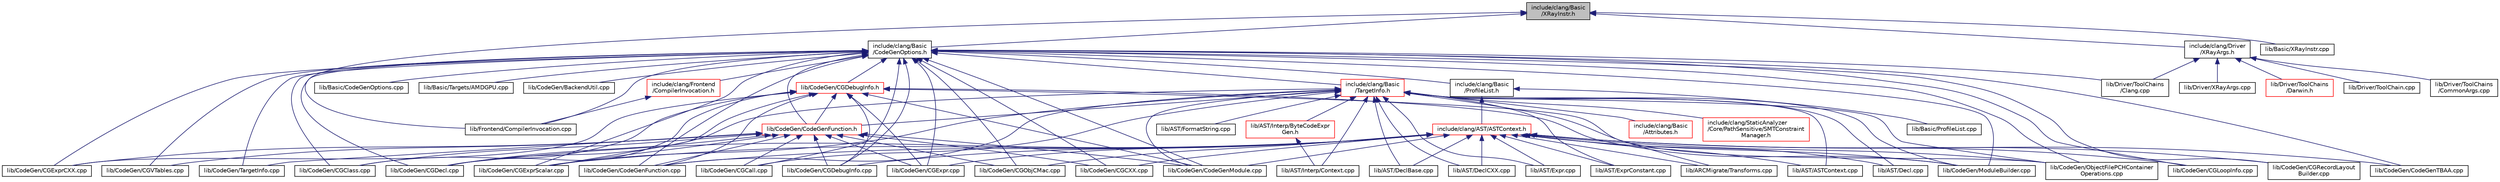 digraph "include/clang/Basic/XRayInstr.h"
{
 // LATEX_PDF_SIZE
  bgcolor="transparent";
  edge [fontname="Helvetica",fontsize="10",labelfontname="Helvetica",labelfontsize="10"];
  node [fontname="Helvetica",fontsize="10",shape=record];
  Node1 [label="include/clang/Basic\l/XRayInstr.h",height=0.2,width=0.4,color="black", fillcolor="grey75", style="filled", fontcolor="black",tooltip=" "];
  Node1 -> Node2 [dir="back",color="midnightblue",fontsize="10",style="solid",fontname="Helvetica"];
  Node2 [label="include/clang/Basic\l/CodeGenOptions.h",height=0.2,width=0.4,color="black",URL="$CodeGenOptions_8h.html",tooltip=" "];
  Node2 -> Node3 [dir="back",color="midnightblue",fontsize="10",style="solid",fontname="Helvetica"];
  Node3 [label="include/clang/Basic\l/ProfileList.h",height=0.2,width=0.4,color="black",URL="$ProfileList_8h.html",tooltip=" "];
  Node3 -> Node4 [dir="back",color="midnightblue",fontsize="10",style="solid",fontname="Helvetica"];
  Node4 [label="include/clang/AST/ASTContext.h",height=0.2,width=0.4,color="red",URL="$ASTContext_8h.html",tooltip=" "];
  Node4 -> Node202 [dir="back",color="midnightblue",fontsize="10",style="solid",fontname="Helvetica"];
  Node202 [label="lib/ARCMigrate/Transforms.cpp",height=0.2,width=0.4,color="black",URL="$Transforms_8cpp.html",tooltip=" "];
  Node4 -> Node67 [dir="back",color="midnightblue",fontsize="10",style="solid",fontname="Helvetica"];
  Node67 [label="lib/AST/ASTContext.cpp",height=0.2,width=0.4,color="black",URL="$ASTContext_8cpp.html",tooltip=" "];
  Node4 -> Node237 [dir="back",color="midnightblue",fontsize="10",style="solid",fontname="Helvetica"];
  Node237 [label="lib/AST/Decl.cpp",height=0.2,width=0.4,color="black",URL="$Decl_8cpp.html",tooltip=" "];
  Node4 -> Node64 [dir="back",color="midnightblue",fontsize="10",style="solid",fontname="Helvetica"];
  Node64 [label="lib/AST/DeclBase.cpp",height=0.2,width=0.4,color="black",URL="$DeclBase_8cpp.html",tooltip=" "];
  Node4 -> Node252 [dir="back",color="midnightblue",fontsize="10",style="solid",fontname="Helvetica"];
  Node252 [label="lib/AST/DeclCXX.cpp",height=0.2,width=0.4,color="black",URL="$DeclCXX_8cpp.html",tooltip=" "];
  Node4 -> Node100 [dir="back",color="midnightblue",fontsize="10",style="solid",fontname="Helvetica"];
  Node100 [label="lib/AST/Expr.cpp",height=0.2,width=0.4,color="black",URL="$Expr_8cpp.html",tooltip=" "];
  Node4 -> Node253 [dir="back",color="midnightblue",fontsize="10",style="solid",fontname="Helvetica"];
  Node253 [label="lib/AST/ExprConstant.cpp",height=0.2,width=0.4,color="black",URL="$ExprConstant_8cpp.html",tooltip=" "];
  Node4 -> Node123 [dir="back",color="midnightblue",fontsize="10",style="solid",fontname="Helvetica"];
  Node123 [label="lib/CodeGen/CGCXX.cpp",height=0.2,width=0.4,color="black",URL="$CGCXX_8cpp.html",tooltip=" "];
  Node4 -> Node114 [dir="back",color="midnightblue",fontsize="10",style="solid",fontname="Helvetica"];
  Node114 [label="lib/CodeGen/CGDebugInfo.cpp",height=0.2,width=0.4,color="black",URL="$CGDebugInfo_8cpp.html",tooltip=" "];
  Node4 -> Node115 [dir="back",color="midnightblue",fontsize="10",style="solid",fontname="Helvetica"];
  Node115 [label="lib/CodeGen/CGDecl.cpp",height=0.2,width=0.4,color="black",URL="$CGDecl_8cpp.html",tooltip=" "];
  Node4 -> Node127 [dir="back",color="midnightblue",fontsize="10",style="solid",fontname="Helvetica"];
  Node127 [label="lib/CodeGen/CGExpr.cpp",height=0.2,width=0.4,color="black",URL="$CGExpr_8cpp.html",tooltip=" "];
  Node4 -> Node131 [dir="back",color="midnightblue",fontsize="10",style="solid",fontname="Helvetica"];
  Node131 [label="lib/CodeGen/CGExprScalar.cpp",height=0.2,width=0.4,color="black",URL="$CGExprScalar_8cpp.html",tooltip=" "];
  Node4 -> Node734 [dir="back",color="midnightblue",fontsize="10",style="solid",fontname="Helvetica"];
  Node734 [label="lib/CodeGen/CGLoopInfo.cpp",height=0.2,width=0.4,color="black",URL="$CGLoopInfo_8cpp.html",tooltip=" "];
  Node4 -> Node116 [dir="back",color="midnightblue",fontsize="10",style="solid",fontname="Helvetica"];
  Node116 [label="lib/CodeGen/CGObjCMac.cpp",height=0.2,width=0.4,color="black",URL="$CGObjCMac_8cpp.html",tooltip=" "];
  Node4 -> Node135 [dir="back",color="midnightblue",fontsize="10",style="solid",fontname="Helvetica"];
  Node135 [label="lib/CodeGen/CGRecordLayout\lBuilder.cpp",height=0.2,width=0.4,color="black",URL="$CGRecordLayoutBuilder_8cpp.html",tooltip=" "];
  Node4 -> Node117 [dir="back",color="midnightblue",fontsize="10",style="solid",fontname="Helvetica"];
  Node117 [label="lib/CodeGen/CodeGenFunction.cpp",height=0.2,width=0.4,color="black",URL="$CodeGenFunction_8cpp.html",tooltip=" "];
  Node4 -> Node118 [dir="back",color="midnightblue",fontsize="10",style="solid",fontname="Helvetica"];
  Node118 [label="lib/CodeGen/CodeGenModule.cpp",height=0.2,width=0.4,color="black",URL="$CodeGenModule_8cpp.html",tooltip=" "];
  Node4 -> Node167 [dir="back",color="midnightblue",fontsize="10",style="solid",fontname="Helvetica"];
  Node167 [label="lib/CodeGen/CodeGenTBAA.cpp",height=0.2,width=0.4,color="black",URL="$CodeGenTBAA_8cpp.html",tooltip=" "];
  Node4 -> Node163 [dir="back",color="midnightblue",fontsize="10",style="solid",fontname="Helvetica"];
  Node163 [label="lib/CodeGen/ModuleBuilder.cpp",height=0.2,width=0.4,color="black",URL="$ModuleBuilder_8cpp.html",tooltip=" "];
  Node4 -> Node164 [dir="back",color="midnightblue",fontsize="10",style="solid",fontname="Helvetica"];
  Node164 [label="lib/CodeGen/ObjectFilePCHContainer\lOperations.cpp",height=0.2,width=0.4,color="black",URL="$ObjectFilePCHContainerOperations_8cpp.html",tooltip=" "];
  Node3 -> Node741 [dir="back",color="midnightblue",fontsize="10",style="solid",fontname="Helvetica"];
  Node741 [label="lib/Basic/ProfileList.cpp",height=0.2,width=0.4,color="black",URL="$ProfileList_8cpp.html",tooltip=" "];
  Node2 -> Node742 [dir="back",color="midnightblue",fontsize="10",style="solid",fontname="Helvetica"];
  Node742 [label="include/clang/Basic\l/TargetInfo.h",height=0.2,width=0.4,color="red",URL="$include_2clang_2Basic_2TargetInfo_8h.html",tooltip=" "];
  Node742 -> Node743 [dir="back",color="midnightblue",fontsize="10",style="solid",fontname="Helvetica"];
  Node743 [label="include/clang/Basic\l/Attributes.h",height=0.2,width=0.4,color="red",URL="$Attributes_8h.html",tooltip=" "];
  Node742 -> Node597 [dir="back",color="midnightblue",fontsize="10",style="solid",fontname="Helvetica"];
  Node597 [label="include/clang/StaticAnalyzer\l/Core/PathSensitive/SMTConstraint\lManager.h",height=0.2,width=0.4,color="red",URL="$SMTConstraintManager_8h.html",tooltip=" "];
  Node742 -> Node202 [dir="back",color="midnightblue",fontsize="10",style="solid",fontname="Helvetica"];
  Node742 -> Node67 [dir="back",color="midnightblue",fontsize="10",style="solid",fontname="Helvetica"];
  Node742 -> Node237 [dir="back",color="midnightblue",fontsize="10",style="solid",fontname="Helvetica"];
  Node742 -> Node64 [dir="back",color="midnightblue",fontsize="10",style="solid",fontname="Helvetica"];
  Node742 -> Node252 [dir="back",color="midnightblue",fontsize="10",style="solid",fontname="Helvetica"];
  Node742 -> Node100 [dir="back",color="midnightblue",fontsize="10",style="solid",fontname="Helvetica"];
  Node742 -> Node253 [dir="back",color="midnightblue",fontsize="10",style="solid",fontname="Helvetica"];
  Node742 -> Node718 [dir="back",color="midnightblue",fontsize="10",style="solid",fontname="Helvetica"];
  Node718 [label="lib/AST/FormatString.cpp",height=0.2,width=0.4,color="black",URL="$FormatString_8cpp.html",tooltip=" "];
  Node742 -> Node322 [dir="back",color="midnightblue",fontsize="10",style="solid",fontname="Helvetica"];
  Node322 [label="lib/AST/Interp/ByteCodeExpr\lGen.h",height=0.2,width=0.4,color="red",URL="$ByteCodeExprGen_8h.html",tooltip=" "];
  Node322 -> Node326 [dir="back",color="midnightblue",fontsize="10",style="solid",fontname="Helvetica"];
  Node326 [label="lib/AST/Interp/Context.cpp",height=0.2,width=0.4,color="black",URL="$Context_8cpp.html",tooltip=" "];
  Node742 -> Node326 [dir="back",color="midnightblue",fontsize="10",style="solid",fontname="Helvetica"];
  Node742 -> Node108 [dir="back",color="midnightblue",fontsize="10",style="solid",fontname="Helvetica"];
  Node108 [label="lib/CodeGen/CodeGenFunction.h",height=0.2,width=0.4,color="red",URL="$CodeGenFunction_8h.html",tooltip=" "];
  Node108 -> Node112 [dir="back",color="midnightblue",fontsize="10",style="solid",fontname="Helvetica"];
  Node112 [label="lib/CodeGen/CGCall.cpp",height=0.2,width=0.4,color="black",URL="$CGCall_8cpp.html",tooltip=" "];
  Node108 -> Node113 [dir="back",color="midnightblue",fontsize="10",style="solid",fontname="Helvetica"];
  Node113 [label="lib/CodeGen/CGClass.cpp",height=0.2,width=0.4,color="black",URL="$CGClass_8cpp.html",tooltip=" "];
  Node108 -> Node123 [dir="back",color="midnightblue",fontsize="10",style="solid",fontname="Helvetica"];
  Node108 -> Node114 [dir="back",color="midnightblue",fontsize="10",style="solid",fontname="Helvetica"];
  Node108 -> Node115 [dir="back",color="midnightblue",fontsize="10",style="solid",fontname="Helvetica"];
  Node108 -> Node127 [dir="back",color="midnightblue",fontsize="10",style="solid",fontname="Helvetica"];
  Node108 -> Node130 [dir="back",color="midnightblue",fontsize="10",style="solid",fontname="Helvetica"];
  Node130 [label="lib/CodeGen/CGExprCXX.cpp",height=0.2,width=0.4,color="black",URL="$CGExprCXX_8cpp.html",tooltip=" "];
  Node108 -> Node131 [dir="back",color="midnightblue",fontsize="10",style="solid",fontname="Helvetica"];
  Node108 -> Node116 [dir="back",color="midnightblue",fontsize="10",style="solid",fontname="Helvetica"];
  Node108 -> Node136 [dir="back",color="midnightblue",fontsize="10",style="solid",fontname="Helvetica"];
  Node136 [label="lib/CodeGen/CGVTables.cpp",height=0.2,width=0.4,color="black",URL="$CGVTables_8cpp.html",tooltip=" "];
  Node108 -> Node117 [dir="back",color="midnightblue",fontsize="10",style="solid",fontname="Helvetica"];
  Node108 -> Node118 [dir="back",color="midnightblue",fontsize="10",style="solid",fontname="Helvetica"];
  Node108 -> Node119 [dir="back",color="midnightblue",fontsize="10",style="solid",fontname="Helvetica"];
  Node119 [label="lib/CodeGen/TargetInfo.cpp",height=0.2,width=0.4,color="black",URL="$CodeGen_2TargetInfo_8cpp.html",tooltip=" "];
  Node742 -> Node112 [dir="back",color="midnightblue",fontsize="10",style="solid",fontname="Helvetica"];
  Node742 -> Node115 [dir="back",color="midnightblue",fontsize="10",style="solid",fontname="Helvetica"];
  Node742 -> Node131 [dir="back",color="midnightblue",fontsize="10",style="solid",fontname="Helvetica"];
  Node742 -> Node117 [dir="back",color="midnightblue",fontsize="10",style="solid",fontname="Helvetica"];
  Node742 -> Node118 [dir="back",color="midnightblue",fontsize="10",style="solid",fontname="Helvetica"];
  Node742 -> Node163 [dir="back",color="midnightblue",fontsize="10",style="solid",fontname="Helvetica"];
  Node742 -> Node164 [dir="back",color="midnightblue",fontsize="10",style="solid",fontname="Helvetica"];
  Node2 -> Node424 [dir="back",color="midnightblue",fontsize="10",style="solid",fontname="Helvetica"];
  Node424 [label="include/clang/Frontend\l/CompilerInvocation.h",height=0.2,width=0.4,color="red",URL="$CompilerInvocation_8h.html",tooltip=" "];
  Node424 -> Node436 [dir="back",color="midnightblue",fontsize="10",style="solid",fontname="Helvetica"];
  Node436 [label="lib/Frontend/CompilerInvocation.cpp",height=0.2,width=0.4,color="black",URL="$CompilerInvocation_8cpp.html",tooltip=" "];
  Node2 -> Node813 [dir="back",color="midnightblue",fontsize="10",style="solid",fontname="Helvetica"];
  Node813 [label="lib/Basic/CodeGenOptions.cpp",height=0.2,width=0.4,color="black",URL="$CodeGenOptions_8cpp.html",tooltip=" "];
  Node2 -> Node752 [dir="back",color="midnightblue",fontsize="10",style="solid",fontname="Helvetica"];
  Node752 [label="lib/Basic/Targets/AMDGPU.cpp",height=0.2,width=0.4,color="black",URL="$Basic_2Targets_2AMDGPU_8cpp.html",tooltip=" "];
  Node2 -> Node814 [dir="back",color="midnightblue",fontsize="10",style="solid",fontname="Helvetica"];
  Node814 [label="lib/CodeGen/BackendUtil.cpp",height=0.2,width=0.4,color="black",URL="$BackendUtil_8cpp.html",tooltip=" "];
  Node2 -> Node815 [dir="back",color="midnightblue",fontsize="10",style="solid",fontname="Helvetica"];
  Node815 [label="lib/CodeGen/CGDebugInfo.h",height=0.2,width=0.4,color="red",URL="$CGDebugInfo_8h.html",tooltip=" "];
  Node815 -> Node108 [dir="back",color="midnightblue",fontsize="10",style="solid",fontname="Helvetica"];
  Node815 -> Node113 [dir="back",color="midnightblue",fontsize="10",style="solid",fontname="Helvetica"];
  Node815 -> Node114 [dir="back",color="midnightblue",fontsize="10",style="solid",fontname="Helvetica"];
  Node815 -> Node115 [dir="back",color="midnightblue",fontsize="10",style="solid",fontname="Helvetica"];
  Node815 -> Node127 [dir="back",color="midnightblue",fontsize="10",style="solid",fontname="Helvetica"];
  Node815 -> Node130 [dir="back",color="midnightblue",fontsize="10",style="solid",fontname="Helvetica"];
  Node815 -> Node131 [dir="back",color="midnightblue",fontsize="10",style="solid",fontname="Helvetica"];
  Node815 -> Node117 [dir="back",color="midnightblue",fontsize="10",style="solid",fontname="Helvetica"];
  Node815 -> Node118 [dir="back",color="midnightblue",fontsize="10",style="solid",fontname="Helvetica"];
  Node815 -> Node163 [dir="back",color="midnightblue",fontsize="10",style="solid",fontname="Helvetica"];
  Node815 -> Node164 [dir="back",color="midnightblue",fontsize="10",style="solid",fontname="Helvetica"];
  Node2 -> Node108 [dir="back",color="midnightblue",fontsize="10",style="solid",fontname="Helvetica"];
  Node2 -> Node112 [dir="back",color="midnightblue",fontsize="10",style="solid",fontname="Helvetica"];
  Node2 -> Node113 [dir="back",color="midnightblue",fontsize="10",style="solid",fontname="Helvetica"];
  Node2 -> Node123 [dir="back",color="midnightblue",fontsize="10",style="solid",fontname="Helvetica"];
  Node2 -> Node114 [dir="back",color="midnightblue",fontsize="10",style="solid",fontname="Helvetica"];
  Node2 -> Node115 [dir="back",color="midnightblue",fontsize="10",style="solid",fontname="Helvetica"];
  Node2 -> Node127 [dir="back",color="midnightblue",fontsize="10",style="solid",fontname="Helvetica"];
  Node2 -> Node130 [dir="back",color="midnightblue",fontsize="10",style="solid",fontname="Helvetica"];
  Node2 -> Node131 [dir="back",color="midnightblue",fontsize="10",style="solid",fontname="Helvetica"];
  Node2 -> Node734 [dir="back",color="midnightblue",fontsize="10",style="solid",fontname="Helvetica"];
  Node2 -> Node116 [dir="back",color="midnightblue",fontsize="10",style="solid",fontname="Helvetica"];
  Node2 -> Node135 [dir="back",color="midnightblue",fontsize="10",style="solid",fontname="Helvetica"];
  Node2 -> Node136 [dir="back",color="midnightblue",fontsize="10",style="solid",fontname="Helvetica"];
  Node2 -> Node117 [dir="back",color="midnightblue",fontsize="10",style="solid",fontname="Helvetica"];
  Node2 -> Node118 [dir="back",color="midnightblue",fontsize="10",style="solid",fontname="Helvetica"];
  Node2 -> Node167 [dir="back",color="midnightblue",fontsize="10",style="solid",fontname="Helvetica"];
  Node2 -> Node163 [dir="back",color="midnightblue",fontsize="10",style="solid",fontname="Helvetica"];
  Node2 -> Node164 [dir="back",color="midnightblue",fontsize="10",style="solid",fontname="Helvetica"];
  Node2 -> Node119 [dir="back",color="midnightblue",fontsize="10",style="solid",fontname="Helvetica"];
  Node2 -> Node817 [dir="back",color="midnightblue",fontsize="10",style="solid",fontname="Helvetica"];
  Node817 [label="lib/Driver/ToolChains\l/Clang.cpp",height=0.2,width=0.4,color="black",URL="$Clang_8cpp.html",tooltip=" "];
  Node2 -> Node436 [dir="back",color="midnightblue",fontsize="10",style="solid",fontname="Helvetica"];
  Node1 -> Node818 [dir="back",color="midnightblue",fontsize="10",style="solid",fontname="Helvetica"];
  Node818 [label="include/clang/Driver\l/XRayArgs.h",height=0.2,width=0.4,color="black",URL="$XRayArgs_8h.html",tooltip=" "];
  Node818 -> Node819 [dir="back",color="midnightblue",fontsize="10",style="solid",fontname="Helvetica"];
  Node819 [label="lib/Driver/ToolChains\l/Darwin.h",height=0.2,width=0.4,color="red",URL="$Darwin_8h.html",tooltip=" "];
  Node818 -> Node823 [dir="back",color="midnightblue",fontsize="10",style="solid",fontname="Helvetica"];
  Node823 [label="lib/Driver/ToolChain.cpp",height=0.2,width=0.4,color="black",URL="$ToolChain_8cpp.html",tooltip=" "];
  Node818 -> Node817 [dir="back",color="midnightblue",fontsize="10",style="solid",fontname="Helvetica"];
  Node818 -> Node824 [dir="back",color="midnightblue",fontsize="10",style="solid",fontname="Helvetica"];
  Node824 [label="lib/Driver/ToolChains\l/CommonArgs.cpp",height=0.2,width=0.4,color="black",URL="$CommonArgs_8cpp.html",tooltip=" "];
  Node818 -> Node825 [dir="back",color="midnightblue",fontsize="10",style="solid",fontname="Helvetica"];
  Node825 [label="lib/Driver/XRayArgs.cpp",height=0.2,width=0.4,color="black",URL="$XRayArgs_8cpp.html",tooltip=" "];
  Node1 -> Node826 [dir="back",color="midnightblue",fontsize="10",style="solid",fontname="Helvetica"];
  Node826 [label="lib/Basic/XRayInstr.cpp",height=0.2,width=0.4,color="black",URL="$XRayInstr_8cpp.html",tooltip=" "];
  Node1 -> Node436 [dir="back",color="midnightblue",fontsize="10",style="solid",fontname="Helvetica"];
}

